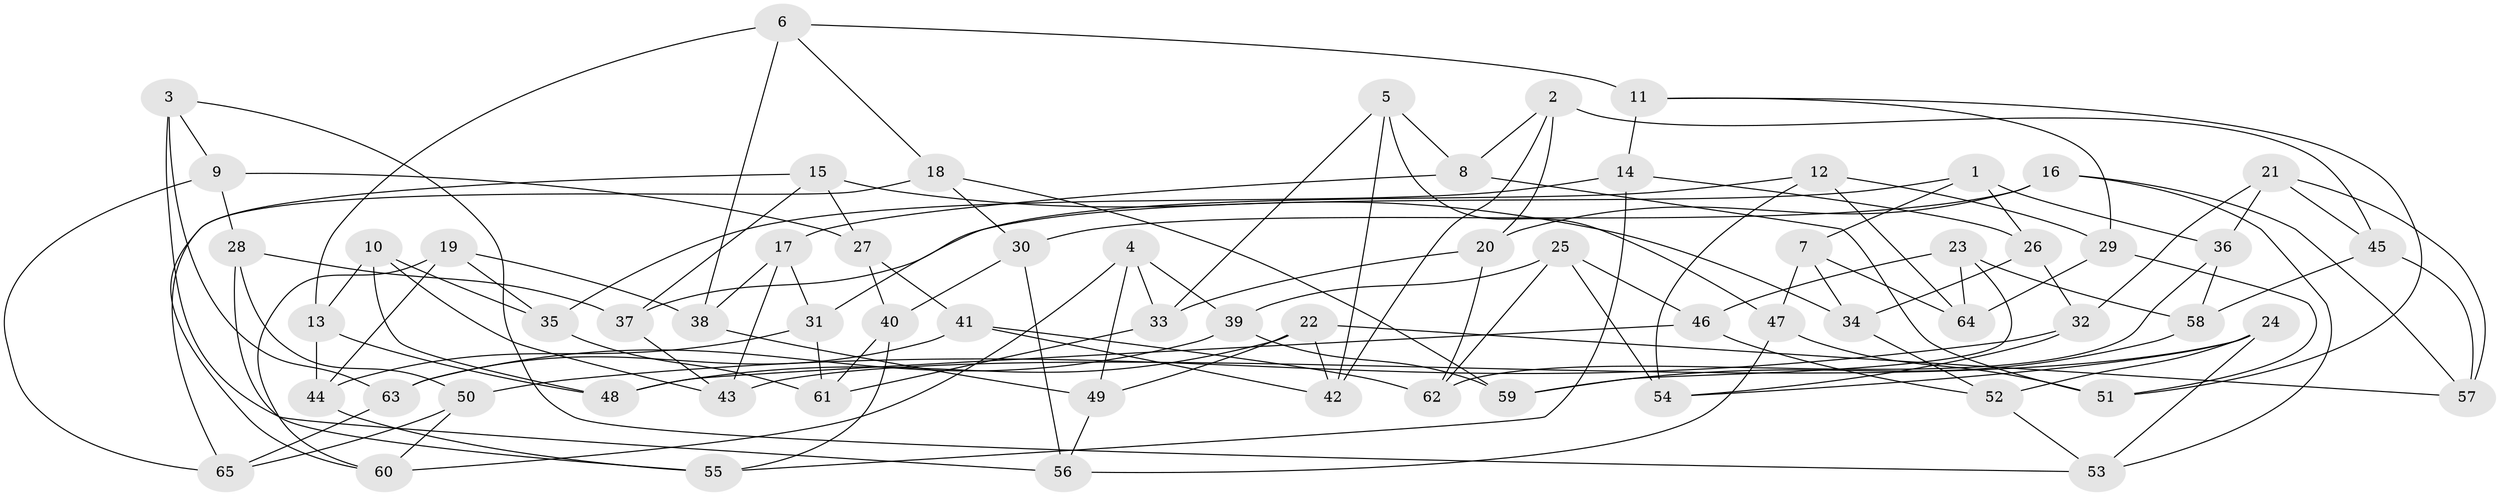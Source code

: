 // Generated by graph-tools (version 1.1) at 2025/16/03/09/25 04:16:40]
// undirected, 65 vertices, 130 edges
graph export_dot {
graph [start="1"]
  node [color=gray90,style=filled];
  1;
  2;
  3;
  4;
  5;
  6;
  7;
  8;
  9;
  10;
  11;
  12;
  13;
  14;
  15;
  16;
  17;
  18;
  19;
  20;
  21;
  22;
  23;
  24;
  25;
  26;
  27;
  28;
  29;
  30;
  31;
  32;
  33;
  34;
  35;
  36;
  37;
  38;
  39;
  40;
  41;
  42;
  43;
  44;
  45;
  46;
  47;
  48;
  49;
  50;
  51;
  52;
  53;
  54;
  55;
  56;
  57;
  58;
  59;
  60;
  61;
  62;
  63;
  64;
  65;
  1 -- 36;
  1 -- 26;
  1 -- 7;
  1 -- 37;
  2 -- 45;
  2 -- 8;
  2 -- 42;
  2 -- 20;
  3 -- 53;
  3 -- 56;
  3 -- 9;
  3 -- 63;
  4 -- 60;
  4 -- 33;
  4 -- 39;
  4 -- 49;
  5 -- 33;
  5 -- 42;
  5 -- 47;
  5 -- 8;
  6 -- 38;
  6 -- 11;
  6 -- 18;
  6 -- 13;
  7 -- 64;
  7 -- 34;
  7 -- 47;
  8 -- 51;
  8 -- 17;
  9 -- 28;
  9 -- 27;
  9 -- 65;
  10 -- 48;
  10 -- 13;
  10 -- 43;
  10 -- 35;
  11 -- 51;
  11 -- 14;
  11 -- 29;
  12 -- 64;
  12 -- 29;
  12 -- 54;
  12 -- 31;
  13 -- 44;
  13 -- 48;
  14 -- 55;
  14 -- 26;
  14 -- 35;
  15 -- 27;
  15 -- 34;
  15 -- 37;
  15 -- 60;
  16 -- 30;
  16 -- 53;
  16 -- 20;
  16 -- 57;
  17 -- 38;
  17 -- 43;
  17 -- 31;
  18 -- 65;
  18 -- 59;
  18 -- 30;
  19 -- 35;
  19 -- 60;
  19 -- 44;
  19 -- 38;
  20 -- 33;
  20 -- 62;
  21 -- 57;
  21 -- 32;
  21 -- 45;
  21 -- 36;
  22 -- 57;
  22 -- 42;
  22 -- 49;
  22 -- 48;
  23 -- 59;
  23 -- 64;
  23 -- 58;
  23 -- 46;
  24 -- 53;
  24 -- 52;
  24 -- 43;
  24 -- 54;
  25 -- 54;
  25 -- 39;
  25 -- 62;
  25 -- 46;
  26 -- 32;
  26 -- 34;
  27 -- 41;
  27 -- 40;
  28 -- 37;
  28 -- 50;
  28 -- 55;
  29 -- 51;
  29 -- 64;
  30 -- 56;
  30 -- 40;
  31 -- 44;
  31 -- 61;
  32 -- 50;
  32 -- 54;
  33 -- 61;
  34 -- 52;
  35 -- 61;
  36 -- 62;
  36 -- 58;
  37 -- 43;
  38 -- 49;
  39 -- 63;
  39 -- 59;
  40 -- 61;
  40 -- 55;
  41 -- 62;
  41 -- 63;
  41 -- 42;
  44 -- 55;
  45 -- 57;
  45 -- 58;
  46 -- 52;
  46 -- 48;
  47 -- 56;
  47 -- 51;
  49 -- 56;
  50 -- 65;
  50 -- 60;
  52 -- 53;
  58 -- 59;
  63 -- 65;
}
